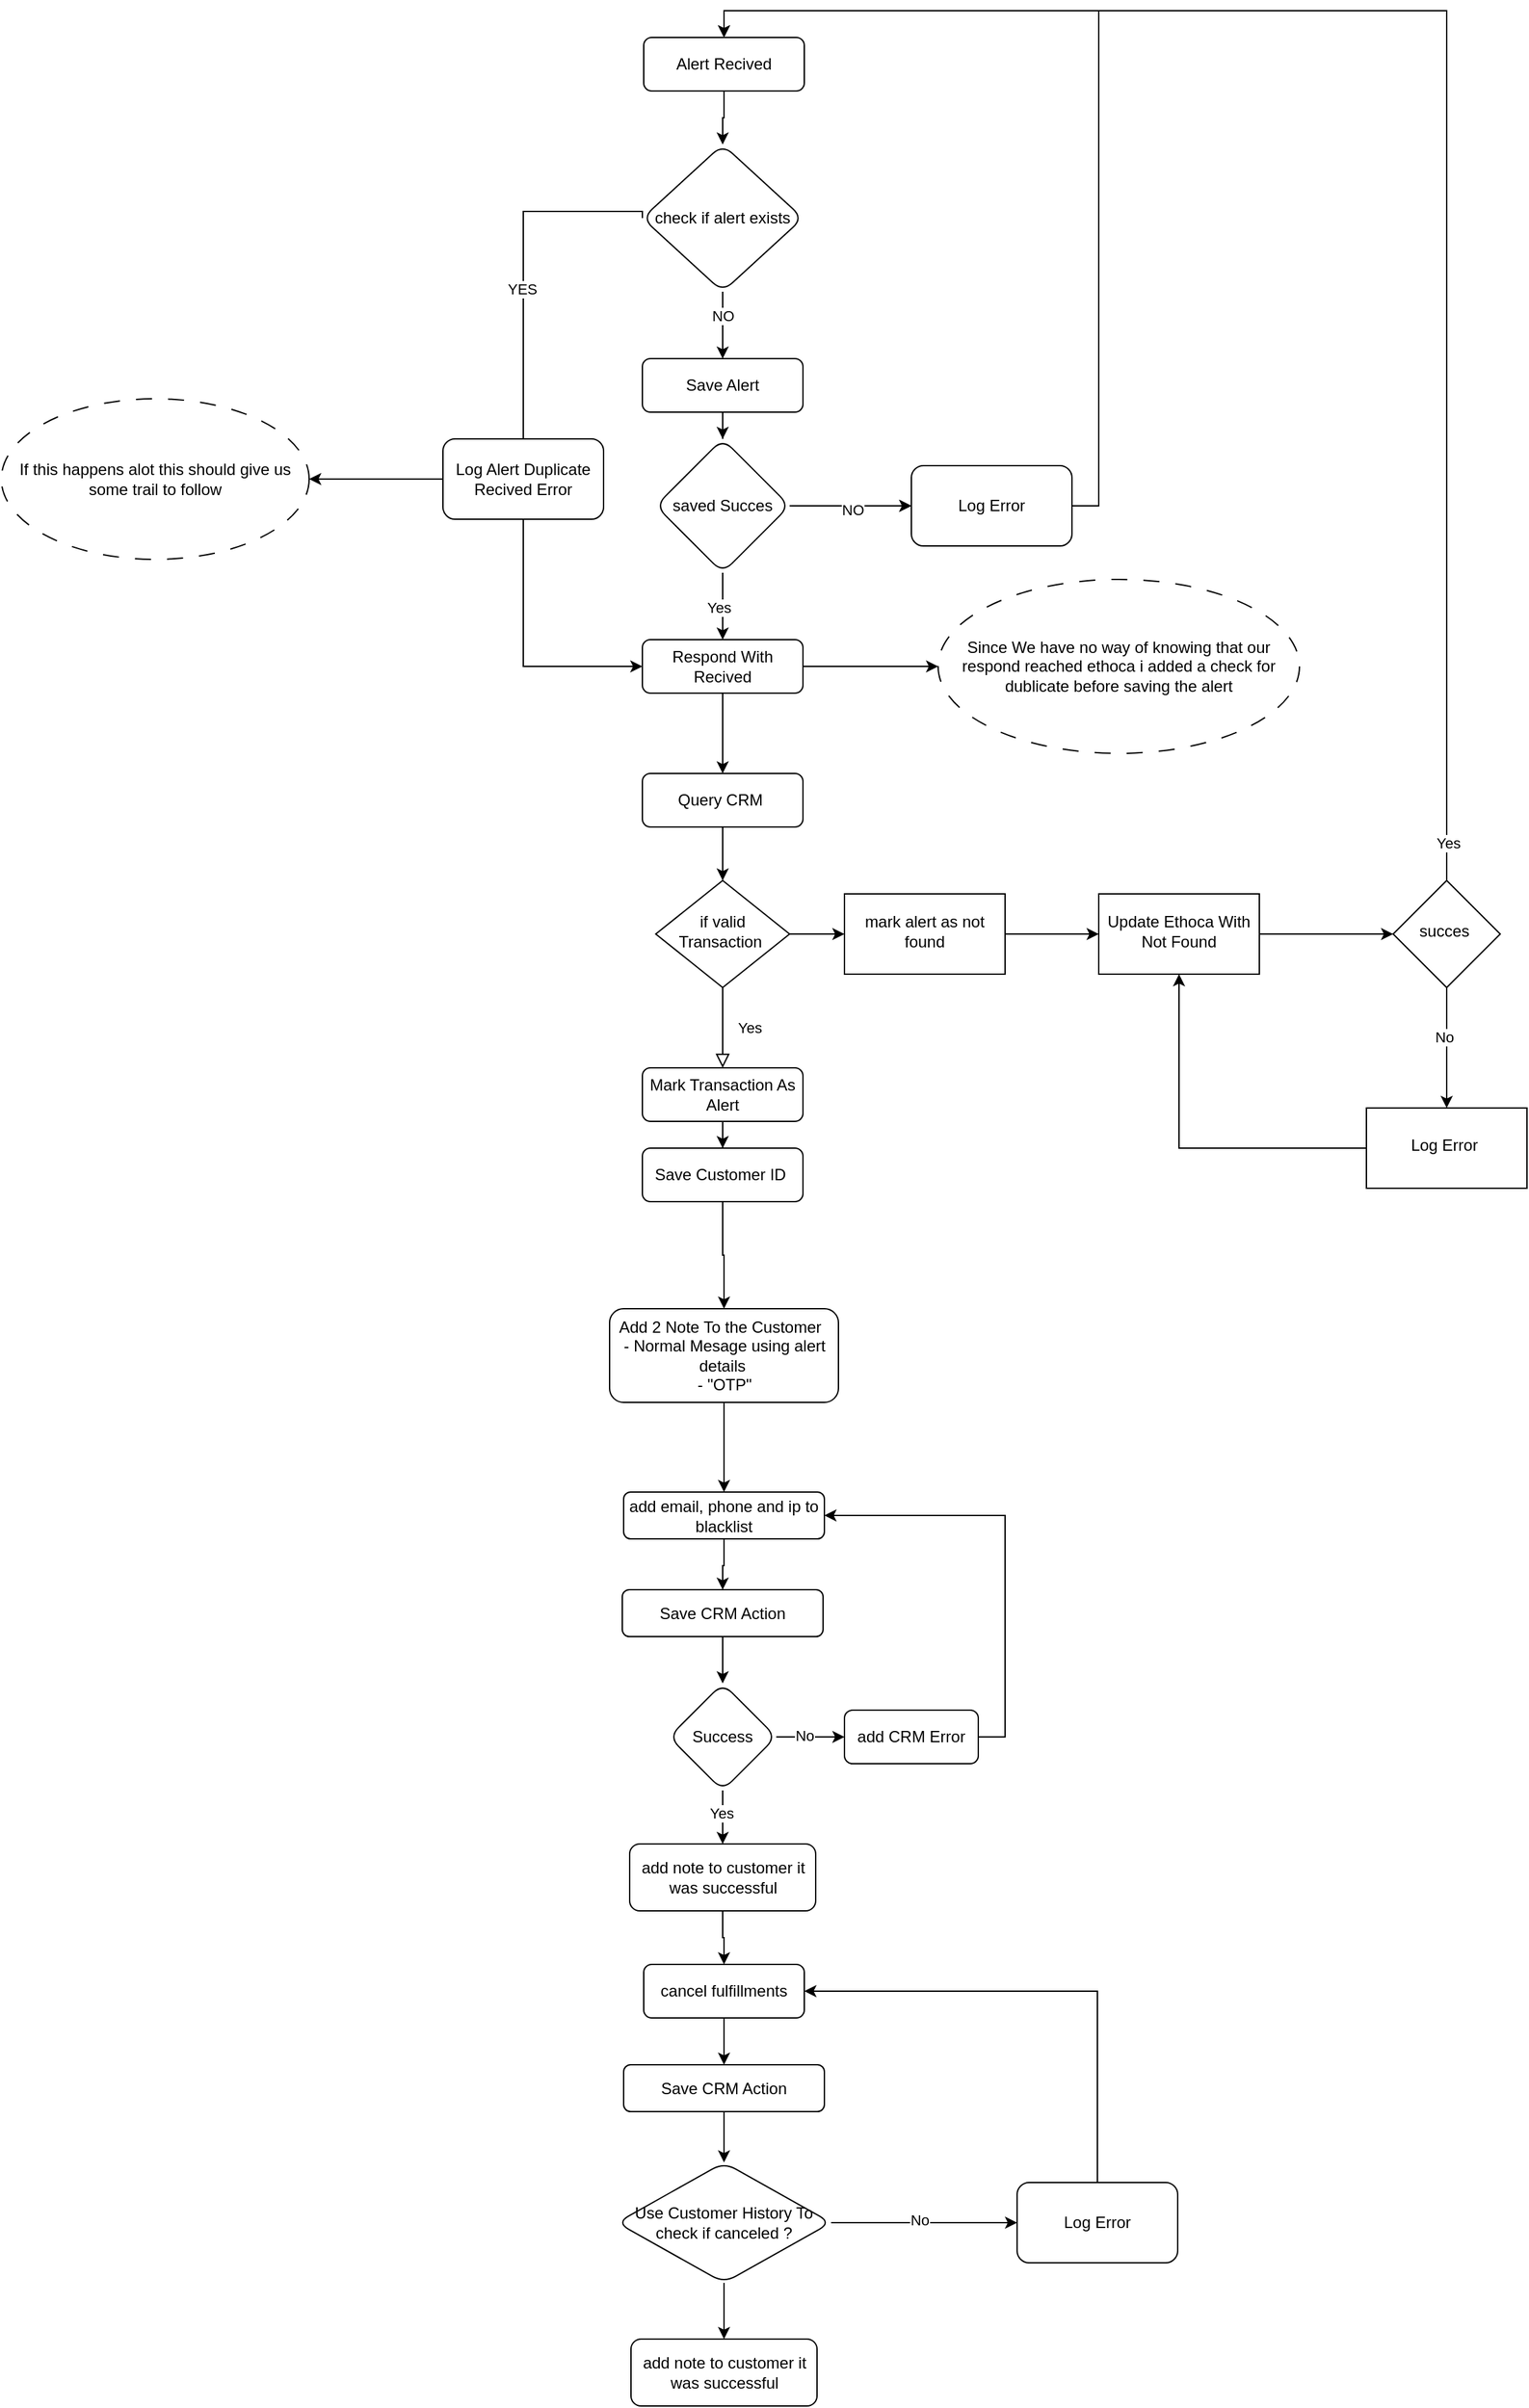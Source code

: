 <mxfile version="24.4.0" type="device">
  <diagram id="C5RBs43oDa-KdzZeNtuy" name="Page-1">
    <mxGraphModel dx="1816" dy="1746" grid="1" gridSize="10" guides="1" tooltips="1" connect="1" arrows="1" fold="1" page="1" pageScale="1" pageWidth="827" pageHeight="1169" math="0" shadow="0">
      <root>
        <mxCell id="WIyWlLk6GJQsqaUBKTNV-0" />
        <mxCell id="WIyWlLk6GJQsqaUBKTNV-1" parent="WIyWlLk6GJQsqaUBKTNV-0" />
        <mxCell id="Z8X8oKxadUqUGJOLNiau-26" value="" style="edgeStyle=orthogonalEdgeStyle;rounded=0;orthogonalLoop=1;jettySize=auto;html=1;" edge="1" parent="WIyWlLk6GJQsqaUBKTNV-1" source="WIyWlLk6GJQsqaUBKTNV-3" target="Z8X8oKxadUqUGJOLNiau-25">
          <mxGeometry relative="1" as="geometry" />
        </mxCell>
        <mxCell id="WIyWlLk6GJQsqaUBKTNV-3" value="Alert Recived" style="rounded=1;whiteSpace=wrap;html=1;fontSize=12;glass=0;strokeWidth=1;shadow=0;" parent="WIyWlLk6GJQsqaUBKTNV-1" vertex="1">
          <mxGeometry x="160" y="-520" width="120" height="40" as="geometry" />
        </mxCell>
        <mxCell id="WIyWlLk6GJQsqaUBKTNV-4" value="Yes" style="rounded=0;html=1;jettySize=auto;orthogonalLoop=1;fontSize=11;endArrow=block;endFill=0;endSize=8;strokeWidth=1;shadow=0;labelBackgroundColor=none;edgeStyle=orthogonalEdgeStyle;entryX=0.5;entryY=0;entryDx=0;entryDy=0;exitX=0.5;exitY=1;exitDx=0;exitDy=0;" parent="WIyWlLk6GJQsqaUBKTNV-1" source="WIyWlLk6GJQsqaUBKTNV-6" target="Z8X8oKxadUqUGJOLNiau-4" edge="1">
          <mxGeometry y="20" relative="1" as="geometry">
            <mxPoint as="offset" />
            <mxPoint x="208.5" y="220" as="sourcePoint" />
            <mxPoint x="209" y="320" as="targetPoint" />
          </mxGeometry>
        </mxCell>
        <mxCell id="Z8X8oKxadUqUGJOLNiau-45" value="" style="edgeStyle=orthogonalEdgeStyle;rounded=0;orthogonalLoop=1;jettySize=auto;html=1;" edge="1" parent="WIyWlLk6GJQsqaUBKTNV-1" source="WIyWlLk6GJQsqaUBKTNV-6" target="Z8X8oKxadUqUGJOLNiau-44">
          <mxGeometry relative="1" as="geometry" />
        </mxCell>
        <mxCell id="WIyWlLk6GJQsqaUBKTNV-6" value="if valid Transaction&amp;nbsp;" style="rhombus;whiteSpace=wrap;html=1;shadow=0;fontFamily=Helvetica;fontSize=12;align=center;strokeWidth=1;spacing=6;spacingTop=-4;" parent="WIyWlLk6GJQsqaUBKTNV-1" vertex="1">
          <mxGeometry x="169" y="110" width="100" height="80" as="geometry" />
        </mxCell>
        <mxCell id="Z8X8oKxadUqUGJOLNiau-3" style="edgeStyle=orthogonalEdgeStyle;rounded=0;orthogonalLoop=1;jettySize=auto;html=1;exitX=0.5;exitY=1;exitDx=0;exitDy=0;entryX=0.5;entryY=0;entryDx=0;entryDy=0;" edge="1" parent="WIyWlLk6GJQsqaUBKTNV-1" source="Z8X8oKxadUqUGJOLNiau-1" target="WIyWlLk6GJQsqaUBKTNV-6">
          <mxGeometry relative="1" as="geometry" />
        </mxCell>
        <mxCell id="Z8X8oKxadUqUGJOLNiau-1" value="Query CRM&amp;nbsp;" style="rounded=1;whiteSpace=wrap;html=1;fontSize=12;glass=0;strokeWidth=1;shadow=0;" vertex="1" parent="WIyWlLk6GJQsqaUBKTNV-1">
          <mxGeometry x="159" y="30" width="120" height="40" as="geometry" />
        </mxCell>
        <mxCell id="Z8X8oKxadUqUGJOLNiau-59" value="" style="edgeStyle=orthogonalEdgeStyle;rounded=0;orthogonalLoop=1;jettySize=auto;html=1;" edge="1" parent="WIyWlLk6GJQsqaUBKTNV-1" source="Z8X8oKxadUqUGJOLNiau-4" target="Z8X8oKxadUqUGJOLNiau-58">
          <mxGeometry relative="1" as="geometry" />
        </mxCell>
        <mxCell id="Z8X8oKxadUqUGJOLNiau-4" value="Mark Transaction As Alert" style="rounded=1;whiteSpace=wrap;html=1;fontSize=12;glass=0;strokeWidth=1;shadow=0;" vertex="1" parent="WIyWlLk6GJQsqaUBKTNV-1">
          <mxGeometry x="159" y="250" width="120" height="40" as="geometry" />
        </mxCell>
        <mxCell id="Z8X8oKxadUqUGJOLNiau-14" value="" style="edgeStyle=orthogonalEdgeStyle;rounded=0;orthogonalLoop=1;jettySize=auto;html=1;" edge="1" parent="WIyWlLk6GJQsqaUBKTNV-1" source="Z8X8oKxadUqUGJOLNiau-5" target="Z8X8oKxadUqUGJOLNiau-13">
          <mxGeometry relative="1" as="geometry" />
        </mxCell>
        <mxCell id="Z8X8oKxadUqUGJOLNiau-5" value="Save Alert" style="rounded=1;whiteSpace=wrap;html=1;fontSize=12;glass=0;strokeWidth=1;shadow=0;" vertex="1" parent="WIyWlLk6GJQsqaUBKTNV-1">
          <mxGeometry x="159" y="-280" width="120" height="40" as="geometry" />
        </mxCell>
        <mxCell id="Z8X8oKxadUqUGJOLNiau-22" value="" style="edgeStyle=orthogonalEdgeStyle;rounded=0;orthogonalLoop=1;jettySize=auto;html=1;entryX=0.5;entryY=0;entryDx=0;entryDy=0;" edge="1" parent="WIyWlLk6GJQsqaUBKTNV-1" source="Z8X8oKxadUqUGJOLNiau-11" target="Z8X8oKxadUqUGJOLNiau-1">
          <mxGeometry relative="1" as="geometry">
            <mxPoint x="219" y="10" as="targetPoint" />
          </mxGeometry>
        </mxCell>
        <mxCell id="Z8X8oKxadUqUGJOLNiau-24" value="" style="edgeStyle=orthogonalEdgeStyle;rounded=0;orthogonalLoop=1;jettySize=auto;html=1;" edge="1" parent="WIyWlLk6GJQsqaUBKTNV-1" source="Z8X8oKxadUqUGJOLNiau-11" target="Z8X8oKxadUqUGJOLNiau-23">
          <mxGeometry relative="1" as="geometry" />
        </mxCell>
        <mxCell id="Z8X8oKxadUqUGJOLNiau-11" value="Respond With Recived" style="rounded=1;whiteSpace=wrap;html=1;fontSize=12;glass=0;strokeWidth=1;shadow=0;" vertex="1" parent="WIyWlLk6GJQsqaUBKTNV-1">
          <mxGeometry x="159" y="-70" width="120" height="40" as="geometry" />
        </mxCell>
        <mxCell id="Z8X8oKxadUqUGJOLNiau-15" value="" style="edgeStyle=orthogonalEdgeStyle;rounded=0;orthogonalLoop=1;jettySize=auto;html=1;" edge="1" parent="WIyWlLk6GJQsqaUBKTNV-1" source="Z8X8oKxadUqUGJOLNiau-13" target="Z8X8oKxadUqUGJOLNiau-11">
          <mxGeometry relative="1" as="geometry" />
        </mxCell>
        <mxCell id="Z8X8oKxadUqUGJOLNiau-20" value="Yes" style="edgeLabel;html=1;align=center;verticalAlign=middle;resizable=0;points=[];" vertex="1" connectable="0" parent="Z8X8oKxadUqUGJOLNiau-15">
          <mxGeometry x="0.029" y="-3" relative="1" as="geometry">
            <mxPoint as="offset" />
          </mxGeometry>
        </mxCell>
        <mxCell id="Z8X8oKxadUqUGJOLNiau-17" value="" style="edgeStyle=orthogonalEdgeStyle;rounded=0;orthogonalLoop=1;jettySize=auto;html=1;" edge="1" parent="WIyWlLk6GJQsqaUBKTNV-1" source="Z8X8oKxadUqUGJOLNiau-13" target="Z8X8oKxadUqUGJOLNiau-16">
          <mxGeometry relative="1" as="geometry" />
        </mxCell>
        <mxCell id="Z8X8oKxadUqUGJOLNiau-18" value="" style="edgeStyle=orthogonalEdgeStyle;rounded=0;orthogonalLoop=1;jettySize=auto;html=1;" edge="1" parent="WIyWlLk6GJQsqaUBKTNV-1" source="Z8X8oKxadUqUGJOLNiau-13" target="Z8X8oKxadUqUGJOLNiau-16">
          <mxGeometry relative="1" as="geometry" />
        </mxCell>
        <mxCell id="Z8X8oKxadUqUGJOLNiau-19" value="NO" style="edgeLabel;html=1;align=center;verticalAlign=middle;resizable=0;points=[];" vertex="1" connectable="0" parent="Z8X8oKxadUqUGJOLNiau-18">
          <mxGeometry x="0.021" y="-3" relative="1" as="geometry">
            <mxPoint as="offset" />
          </mxGeometry>
        </mxCell>
        <mxCell id="Z8X8oKxadUqUGJOLNiau-13" value="saved Succes" style="rhombus;whiteSpace=wrap;html=1;rounded=1;glass=0;strokeWidth=1;shadow=0;" vertex="1" parent="WIyWlLk6GJQsqaUBKTNV-1">
          <mxGeometry x="169" y="-220" width="100" height="100" as="geometry" />
        </mxCell>
        <mxCell id="Z8X8oKxadUqUGJOLNiau-39" style="edgeStyle=orthogonalEdgeStyle;rounded=0;orthogonalLoop=1;jettySize=auto;html=1;exitX=1;exitY=0.5;exitDx=0;exitDy=0;entryX=0.5;entryY=0;entryDx=0;entryDy=0;" edge="1" parent="WIyWlLk6GJQsqaUBKTNV-1" source="Z8X8oKxadUqUGJOLNiau-16" target="WIyWlLk6GJQsqaUBKTNV-3">
          <mxGeometry relative="1" as="geometry" />
        </mxCell>
        <mxCell id="Z8X8oKxadUqUGJOLNiau-16" value="Log Error" style="whiteSpace=wrap;html=1;rounded=1;glass=0;strokeWidth=1;shadow=0;" vertex="1" parent="WIyWlLk6GJQsqaUBKTNV-1">
          <mxGeometry x="360" y="-200" width="120" height="60" as="geometry" />
        </mxCell>
        <mxCell id="Z8X8oKxadUqUGJOLNiau-23" value="Since We have no way of knowing that our respond reached ethoca i added a check for dublicate before saving the alert" style="ellipse;whiteSpace=wrap;html=1;rounded=1;glass=0;strokeWidth=1;shadow=0;dashed=1;dashPattern=12 12;" vertex="1" parent="WIyWlLk6GJQsqaUBKTNV-1">
          <mxGeometry x="380" y="-115" width="270" height="130" as="geometry" />
        </mxCell>
        <mxCell id="Z8X8oKxadUqUGJOLNiau-29" style="edgeStyle=orthogonalEdgeStyle;rounded=0;orthogonalLoop=1;jettySize=auto;html=1;exitX=0.5;exitY=1;exitDx=0;exitDy=0;entryX=0.5;entryY=0;entryDx=0;entryDy=0;" edge="1" parent="WIyWlLk6GJQsqaUBKTNV-1" source="Z8X8oKxadUqUGJOLNiau-25" target="Z8X8oKxadUqUGJOLNiau-5">
          <mxGeometry relative="1" as="geometry" />
        </mxCell>
        <mxCell id="Z8X8oKxadUqUGJOLNiau-30" value="NO" style="edgeLabel;html=1;align=center;verticalAlign=middle;resizable=0;points=[];" vertex="1" connectable="0" parent="Z8X8oKxadUqUGJOLNiau-29">
          <mxGeometry x="-0.292" relative="1" as="geometry">
            <mxPoint as="offset" />
          </mxGeometry>
        </mxCell>
        <mxCell id="Z8X8oKxadUqUGJOLNiau-32" style="edgeStyle=orthogonalEdgeStyle;rounded=0;orthogonalLoop=1;jettySize=auto;html=1;exitX=0;exitY=0.5;exitDx=0;exitDy=0;entryX=0;entryY=0.5;entryDx=0;entryDy=0;" edge="1" parent="WIyWlLk6GJQsqaUBKTNV-1" source="Z8X8oKxadUqUGJOLNiau-34" target="Z8X8oKxadUqUGJOLNiau-11">
          <mxGeometry relative="1" as="geometry">
            <Array as="points">
              <mxPoint x="70" y="-50" />
            </Array>
          </mxGeometry>
        </mxCell>
        <mxCell id="Z8X8oKxadUqUGJOLNiau-25" value="check if alert exists" style="rhombus;whiteSpace=wrap;html=1;rounded=1;glass=0;strokeWidth=1;shadow=0;" vertex="1" parent="WIyWlLk6GJQsqaUBKTNV-1">
          <mxGeometry x="159" y="-440" width="120" height="110" as="geometry" />
        </mxCell>
        <mxCell id="Z8X8oKxadUqUGJOLNiau-35" value="" style="edgeStyle=orthogonalEdgeStyle;rounded=0;orthogonalLoop=1;jettySize=auto;html=1;exitX=0;exitY=0.5;exitDx=0;exitDy=0;entryX=0;entryY=0.5;entryDx=0;entryDy=0;" edge="1" parent="WIyWlLk6GJQsqaUBKTNV-1" source="Z8X8oKxadUqUGJOLNiau-25" target="Z8X8oKxadUqUGJOLNiau-34">
          <mxGeometry relative="1" as="geometry">
            <mxPoint x="180" y="-390" as="sourcePoint" />
            <mxPoint x="159" y="-50" as="targetPoint" />
            <Array as="points">
              <mxPoint x="70" y="-390" />
            </Array>
          </mxGeometry>
        </mxCell>
        <mxCell id="Z8X8oKxadUqUGJOLNiau-36" value="YES" style="edgeLabel;html=1;align=center;verticalAlign=middle;resizable=0;points=[];" vertex="1" connectable="0" parent="Z8X8oKxadUqUGJOLNiau-35">
          <mxGeometry x="-0.144" y="-1" relative="1" as="geometry">
            <mxPoint as="offset" />
          </mxGeometry>
        </mxCell>
        <mxCell id="Z8X8oKxadUqUGJOLNiau-38" value="" style="edgeStyle=orthogonalEdgeStyle;rounded=0;orthogonalLoop=1;jettySize=auto;html=1;" edge="1" parent="WIyWlLk6GJQsqaUBKTNV-1" source="Z8X8oKxadUqUGJOLNiau-34" target="Z8X8oKxadUqUGJOLNiau-37">
          <mxGeometry relative="1" as="geometry" />
        </mxCell>
        <mxCell id="Z8X8oKxadUqUGJOLNiau-34" value="Log Alert Duplicate Recived Error" style="whiteSpace=wrap;html=1;rounded=1;glass=0;strokeWidth=1;shadow=0;" vertex="1" parent="WIyWlLk6GJQsqaUBKTNV-1">
          <mxGeometry x="10" y="-220" width="120" height="60" as="geometry" />
        </mxCell>
        <mxCell id="Z8X8oKxadUqUGJOLNiau-37" value="If this happens alot this should give us some trail to follow" style="ellipse;whiteSpace=wrap;html=1;rounded=1;glass=0;strokeWidth=1;shadow=0;dashed=1;dashPattern=12 12;" vertex="1" parent="WIyWlLk6GJQsqaUBKTNV-1">
          <mxGeometry x="-320" y="-250" width="230" height="120" as="geometry" />
        </mxCell>
        <mxCell id="Z8X8oKxadUqUGJOLNiau-48" value="" style="edgeStyle=orthogonalEdgeStyle;rounded=0;orthogonalLoop=1;jettySize=auto;html=1;" edge="1" parent="WIyWlLk6GJQsqaUBKTNV-1" source="Z8X8oKxadUqUGJOLNiau-42" target="Z8X8oKxadUqUGJOLNiau-47">
          <mxGeometry relative="1" as="geometry" />
        </mxCell>
        <mxCell id="Z8X8oKxadUqUGJOLNiau-42" value="Update Ethoca With Not Found" style="whiteSpace=wrap;html=1;shadow=0;strokeWidth=1;spacing=6;spacingTop=-4;absoluteArcSize=0;arcSize=12;" vertex="1" parent="WIyWlLk6GJQsqaUBKTNV-1">
          <mxGeometry x="500" y="120" width="120" height="60" as="geometry" />
        </mxCell>
        <mxCell id="Z8X8oKxadUqUGJOLNiau-46" style="edgeStyle=orthogonalEdgeStyle;rounded=0;orthogonalLoop=1;jettySize=auto;html=1;exitX=1;exitY=0.5;exitDx=0;exitDy=0;" edge="1" parent="WIyWlLk6GJQsqaUBKTNV-1" source="Z8X8oKxadUqUGJOLNiau-44" target="Z8X8oKxadUqUGJOLNiau-42">
          <mxGeometry relative="1" as="geometry" />
        </mxCell>
        <mxCell id="Z8X8oKxadUqUGJOLNiau-44" value="mark alert as not found" style="whiteSpace=wrap;html=1;shadow=0;strokeWidth=1;spacing=6;spacingTop=-4;absoluteArcSize=0;arcSize=12;" vertex="1" parent="WIyWlLk6GJQsqaUBKTNV-1">
          <mxGeometry x="310" y="120" width="120" height="60" as="geometry" />
        </mxCell>
        <mxCell id="Z8X8oKxadUqUGJOLNiau-50" value="" style="edgeStyle=orthogonalEdgeStyle;rounded=0;orthogonalLoop=1;jettySize=auto;html=1;" edge="1" parent="WIyWlLk6GJQsqaUBKTNV-1" source="Z8X8oKxadUqUGJOLNiau-47" target="Z8X8oKxadUqUGJOLNiau-49">
          <mxGeometry relative="1" as="geometry" />
        </mxCell>
        <mxCell id="Z8X8oKxadUqUGJOLNiau-52" value="No" style="edgeLabel;html=1;align=center;verticalAlign=middle;resizable=0;points=[];" vertex="1" connectable="0" parent="Z8X8oKxadUqUGJOLNiau-50">
          <mxGeometry x="-0.175" y="-2" relative="1" as="geometry">
            <mxPoint as="offset" />
          </mxGeometry>
        </mxCell>
        <mxCell id="Z8X8oKxadUqUGJOLNiau-53" style="edgeStyle=orthogonalEdgeStyle;rounded=0;orthogonalLoop=1;jettySize=auto;html=1;exitX=0.5;exitY=0;exitDx=0;exitDy=0;entryX=0.5;entryY=0;entryDx=0;entryDy=0;" edge="1" parent="WIyWlLk6GJQsqaUBKTNV-1" source="Z8X8oKxadUqUGJOLNiau-47" target="WIyWlLk6GJQsqaUBKTNV-3">
          <mxGeometry relative="1" as="geometry" />
        </mxCell>
        <mxCell id="Z8X8oKxadUqUGJOLNiau-55" value="Yes" style="edgeLabel;html=1;align=center;verticalAlign=middle;resizable=0;points=[];" vertex="1" connectable="0" parent="Z8X8oKxadUqUGJOLNiau-53">
          <mxGeometry x="-0.953" y="-1" relative="1" as="geometry">
            <mxPoint as="offset" />
          </mxGeometry>
        </mxCell>
        <mxCell id="Z8X8oKxadUqUGJOLNiau-47" value="succes&amp;nbsp;" style="rhombus;whiteSpace=wrap;html=1;shadow=0;strokeWidth=1;spacing=6;spacingTop=-4;" vertex="1" parent="WIyWlLk6GJQsqaUBKTNV-1">
          <mxGeometry x="720" y="110" width="80" height="80" as="geometry" />
        </mxCell>
        <mxCell id="Z8X8oKxadUqUGJOLNiau-51" style="edgeStyle=orthogonalEdgeStyle;rounded=0;orthogonalLoop=1;jettySize=auto;html=1;exitX=0;exitY=0.5;exitDx=0;exitDy=0;entryX=0.5;entryY=1;entryDx=0;entryDy=0;" edge="1" parent="WIyWlLk6GJQsqaUBKTNV-1" source="Z8X8oKxadUqUGJOLNiau-49" target="Z8X8oKxadUqUGJOLNiau-42">
          <mxGeometry relative="1" as="geometry" />
        </mxCell>
        <mxCell id="Z8X8oKxadUqUGJOLNiau-49" value="Log Error&amp;nbsp;" style="whiteSpace=wrap;html=1;shadow=0;strokeWidth=1;spacing=6;spacingTop=-4;" vertex="1" parent="WIyWlLk6GJQsqaUBKTNV-1">
          <mxGeometry x="700" y="280" width="120" height="60" as="geometry" />
        </mxCell>
        <mxCell id="Z8X8oKxadUqUGJOLNiau-62" value="" style="edgeStyle=orthogonalEdgeStyle;rounded=0;orthogonalLoop=1;jettySize=auto;html=1;" edge="1" parent="WIyWlLk6GJQsqaUBKTNV-1" source="Z8X8oKxadUqUGJOLNiau-58" target="Z8X8oKxadUqUGJOLNiau-61">
          <mxGeometry relative="1" as="geometry" />
        </mxCell>
        <mxCell id="Z8X8oKxadUqUGJOLNiau-58" value="Save Customer ID&amp;nbsp;" style="rounded=1;whiteSpace=wrap;html=1;fontSize=12;glass=0;strokeWidth=1;shadow=0;" vertex="1" parent="WIyWlLk6GJQsqaUBKTNV-1">
          <mxGeometry x="159" y="310" width="120" height="40" as="geometry" />
        </mxCell>
        <mxCell id="Z8X8oKxadUqUGJOLNiau-69" value="" style="edgeStyle=orthogonalEdgeStyle;rounded=0;orthogonalLoop=1;jettySize=auto;html=1;" edge="1" parent="WIyWlLk6GJQsqaUBKTNV-1" source="Z8X8oKxadUqUGJOLNiau-61" target="Z8X8oKxadUqUGJOLNiau-68">
          <mxGeometry relative="1" as="geometry" />
        </mxCell>
        <mxCell id="Z8X8oKxadUqUGJOLNiau-61" value="Add 2 Note To the Customer&amp;nbsp;&amp;nbsp;&lt;br&gt;- Normal Mesage using alert details&amp;nbsp;&lt;br&gt;- &quot;OTP&quot;" style="rounded=1;whiteSpace=wrap;html=1;fontSize=12;glass=0;strokeWidth=1;shadow=0;" vertex="1" parent="WIyWlLk6GJQsqaUBKTNV-1">
          <mxGeometry x="134.5" y="430" width="171" height="70" as="geometry" />
        </mxCell>
        <mxCell id="Z8X8oKxadUqUGJOLNiau-71" value="" style="edgeStyle=orthogonalEdgeStyle;rounded=0;orthogonalLoop=1;jettySize=auto;html=1;" edge="1" parent="WIyWlLk6GJQsqaUBKTNV-1" source="Z8X8oKxadUqUGJOLNiau-96" target="Z8X8oKxadUqUGJOLNiau-70">
          <mxGeometry relative="1" as="geometry" />
        </mxCell>
        <mxCell id="Z8X8oKxadUqUGJOLNiau-68" value="add email, phone and ip to blacklist" style="whiteSpace=wrap;html=1;rounded=1;glass=0;strokeWidth=1;shadow=0;" vertex="1" parent="WIyWlLk6GJQsqaUBKTNV-1">
          <mxGeometry x="145" y="567" width="150" height="35" as="geometry" />
        </mxCell>
        <mxCell id="Z8X8oKxadUqUGJOLNiau-75" value="" style="edgeStyle=orthogonalEdgeStyle;rounded=0;orthogonalLoop=1;jettySize=auto;html=1;" edge="1" parent="WIyWlLk6GJQsqaUBKTNV-1" source="Z8X8oKxadUqUGJOLNiau-70" target="Z8X8oKxadUqUGJOLNiau-74">
          <mxGeometry relative="1" as="geometry" />
        </mxCell>
        <mxCell id="Z8X8oKxadUqUGJOLNiau-76" value="No" style="edgeLabel;html=1;align=center;verticalAlign=middle;resizable=0;points=[];" vertex="1" connectable="0" parent="Z8X8oKxadUqUGJOLNiau-75">
          <mxGeometry x="-0.177" y="1" relative="1" as="geometry">
            <mxPoint as="offset" />
          </mxGeometry>
        </mxCell>
        <mxCell id="Z8X8oKxadUqUGJOLNiau-79" value="" style="edgeStyle=orthogonalEdgeStyle;rounded=0;orthogonalLoop=1;jettySize=auto;html=1;" edge="1" parent="WIyWlLk6GJQsqaUBKTNV-1" source="Z8X8oKxadUqUGJOLNiau-70" target="Z8X8oKxadUqUGJOLNiau-78">
          <mxGeometry relative="1" as="geometry" />
        </mxCell>
        <mxCell id="Z8X8oKxadUqUGJOLNiau-80" value="Yes" style="edgeLabel;html=1;align=center;verticalAlign=middle;resizable=0;points=[];" vertex="1" connectable="0" parent="Z8X8oKxadUqUGJOLNiau-79">
          <mxGeometry x="-0.183" y="-1" relative="1" as="geometry">
            <mxPoint as="offset" />
          </mxGeometry>
        </mxCell>
        <mxCell id="Z8X8oKxadUqUGJOLNiau-70" value="Success" style="rhombus;whiteSpace=wrap;html=1;rounded=1;glass=0;strokeWidth=1;shadow=0;" vertex="1" parent="WIyWlLk6GJQsqaUBKTNV-1">
          <mxGeometry x="179" y="710" width="80" height="80" as="geometry" />
        </mxCell>
        <mxCell id="Z8X8oKxadUqUGJOLNiau-77" style="edgeStyle=orthogonalEdgeStyle;rounded=0;orthogonalLoop=1;jettySize=auto;html=1;exitX=1;exitY=0.5;exitDx=0;exitDy=0;entryX=1;entryY=0.5;entryDx=0;entryDy=0;" edge="1" parent="WIyWlLk6GJQsqaUBKTNV-1" source="Z8X8oKxadUqUGJOLNiau-74" target="Z8X8oKxadUqUGJOLNiau-68">
          <mxGeometry relative="1" as="geometry">
            <Array as="points">
              <mxPoint x="430" y="750" />
              <mxPoint x="430" y="584" />
            </Array>
          </mxGeometry>
        </mxCell>
        <mxCell id="Z8X8oKxadUqUGJOLNiau-74" value="add CRM Error" style="whiteSpace=wrap;html=1;rounded=1;glass=0;strokeWidth=1;shadow=0;" vertex="1" parent="WIyWlLk6GJQsqaUBKTNV-1">
          <mxGeometry x="310" y="730" width="100" height="40" as="geometry" />
        </mxCell>
        <mxCell id="Z8X8oKxadUqUGJOLNiau-111" style="edgeStyle=orthogonalEdgeStyle;rounded=0;orthogonalLoop=1;jettySize=auto;html=1;exitX=0.5;exitY=1;exitDx=0;exitDy=0;" edge="1" parent="WIyWlLk6GJQsqaUBKTNV-1" source="Z8X8oKxadUqUGJOLNiau-78" target="Z8X8oKxadUqUGJOLNiau-101">
          <mxGeometry relative="1" as="geometry" />
        </mxCell>
        <mxCell id="Z8X8oKxadUqUGJOLNiau-78" value="add note to customer it was successful" style="whiteSpace=wrap;html=1;rounded=1;glass=0;strokeWidth=1;shadow=0;" vertex="1" parent="WIyWlLk6GJQsqaUBKTNV-1">
          <mxGeometry x="149.5" y="830" width="139" height="50" as="geometry" />
        </mxCell>
        <mxCell id="Z8X8oKxadUqUGJOLNiau-97" value="" style="edgeStyle=orthogonalEdgeStyle;rounded=0;orthogonalLoop=1;jettySize=auto;html=1;" edge="1" parent="WIyWlLk6GJQsqaUBKTNV-1" source="Z8X8oKxadUqUGJOLNiau-68" target="Z8X8oKxadUqUGJOLNiau-96">
          <mxGeometry relative="1" as="geometry">
            <mxPoint x="220" y="602" as="sourcePoint" />
            <mxPoint x="219" y="710" as="targetPoint" />
          </mxGeometry>
        </mxCell>
        <mxCell id="Z8X8oKxadUqUGJOLNiau-96" value="Save CRM Action" style="whiteSpace=wrap;html=1;rounded=1;glass=0;strokeWidth=1;shadow=0;" vertex="1" parent="WIyWlLk6GJQsqaUBKTNV-1">
          <mxGeometry x="144" y="640" width="150" height="35" as="geometry" />
        </mxCell>
        <mxCell id="Z8X8oKxadUqUGJOLNiau-100" value="" style="edgeStyle=orthogonalEdgeStyle;rounded=0;orthogonalLoop=1;jettySize=auto;html=1;" edge="1" parent="WIyWlLk6GJQsqaUBKTNV-1" source="Z8X8oKxadUqUGJOLNiau-110" target="Z8X8oKxadUqUGJOLNiau-105">
          <mxGeometry relative="1" as="geometry" />
        </mxCell>
        <mxCell id="Z8X8oKxadUqUGJOLNiau-101" value="&lt;div&gt;cancel fulfillments&lt;/div&gt;" style="whiteSpace=wrap;html=1;rounded=1;glass=0;strokeWidth=1;shadow=0;" vertex="1" parent="WIyWlLk6GJQsqaUBKTNV-1">
          <mxGeometry x="160" y="920" width="120" height="40" as="geometry" />
        </mxCell>
        <mxCell id="Z8X8oKxadUqUGJOLNiau-102" value="" style="edgeStyle=orthogonalEdgeStyle;rounded=0;orthogonalLoop=1;jettySize=auto;html=1;" edge="1" parent="WIyWlLk6GJQsqaUBKTNV-1" source="Z8X8oKxadUqUGJOLNiau-105" target="Z8X8oKxadUqUGJOLNiau-107">
          <mxGeometry relative="1" as="geometry" />
        </mxCell>
        <mxCell id="Z8X8oKxadUqUGJOLNiau-103" value="No" style="edgeLabel;html=1;align=center;verticalAlign=middle;resizable=0;points=[];" vertex="1" connectable="0" parent="Z8X8oKxadUqUGJOLNiau-102">
          <mxGeometry x="-0.051" y="2" relative="1" as="geometry">
            <mxPoint as="offset" />
          </mxGeometry>
        </mxCell>
        <mxCell id="Z8X8oKxadUqUGJOLNiau-104" value="" style="edgeStyle=orthogonalEdgeStyle;rounded=0;orthogonalLoop=1;jettySize=auto;html=1;" edge="1" parent="WIyWlLk6GJQsqaUBKTNV-1" source="Z8X8oKxadUqUGJOLNiau-105" target="Z8X8oKxadUqUGJOLNiau-108">
          <mxGeometry relative="1" as="geometry" />
        </mxCell>
        <mxCell id="Z8X8oKxadUqUGJOLNiau-105" value="Use Customer History To check if canceled ?" style="rhombus;whiteSpace=wrap;html=1;rounded=1;glass=0;strokeWidth=1;shadow=0;" vertex="1" parent="WIyWlLk6GJQsqaUBKTNV-1">
          <mxGeometry x="140" y="1068" width="160" height="90" as="geometry" />
        </mxCell>
        <mxCell id="Z8X8oKxadUqUGJOLNiau-106" style="edgeStyle=orthogonalEdgeStyle;rounded=0;orthogonalLoop=1;jettySize=auto;html=1;exitX=0.5;exitY=0;exitDx=0;exitDy=0;entryX=1;entryY=0.5;entryDx=0;entryDy=0;" edge="1" parent="WIyWlLk6GJQsqaUBKTNV-1" source="Z8X8oKxadUqUGJOLNiau-107" target="Z8X8oKxadUqUGJOLNiau-101">
          <mxGeometry relative="1" as="geometry" />
        </mxCell>
        <mxCell id="Z8X8oKxadUqUGJOLNiau-107" value="Log Error" style="whiteSpace=wrap;html=1;rounded=1;glass=0;strokeWidth=1;shadow=0;" vertex="1" parent="WIyWlLk6GJQsqaUBKTNV-1">
          <mxGeometry x="439" y="1083" width="120" height="60" as="geometry" />
        </mxCell>
        <mxCell id="Z8X8oKxadUqUGJOLNiau-108" value="add note to customer it was successful" style="whiteSpace=wrap;html=1;rounded=1;glass=0;strokeWidth=1;shadow=0;" vertex="1" parent="WIyWlLk6GJQsqaUBKTNV-1">
          <mxGeometry x="150.5" y="1200" width="139" height="50" as="geometry" />
        </mxCell>
        <mxCell id="Z8X8oKxadUqUGJOLNiau-109" value="" style="edgeStyle=orthogonalEdgeStyle;rounded=0;orthogonalLoop=1;jettySize=auto;html=1;" edge="1" parent="WIyWlLk6GJQsqaUBKTNV-1" source="Z8X8oKxadUqUGJOLNiau-101" target="Z8X8oKxadUqUGJOLNiau-110">
          <mxGeometry relative="1" as="geometry">
            <mxPoint x="219" y="960" as="sourcePoint" />
            <mxPoint x="219" y="1053" as="targetPoint" />
          </mxGeometry>
        </mxCell>
        <mxCell id="Z8X8oKxadUqUGJOLNiau-110" value="Save CRM Action" style="whiteSpace=wrap;html=1;rounded=1;glass=0;strokeWidth=1;shadow=0;" vertex="1" parent="WIyWlLk6GJQsqaUBKTNV-1">
          <mxGeometry x="145" y="995" width="150" height="35" as="geometry" />
        </mxCell>
      </root>
    </mxGraphModel>
  </diagram>
</mxfile>
